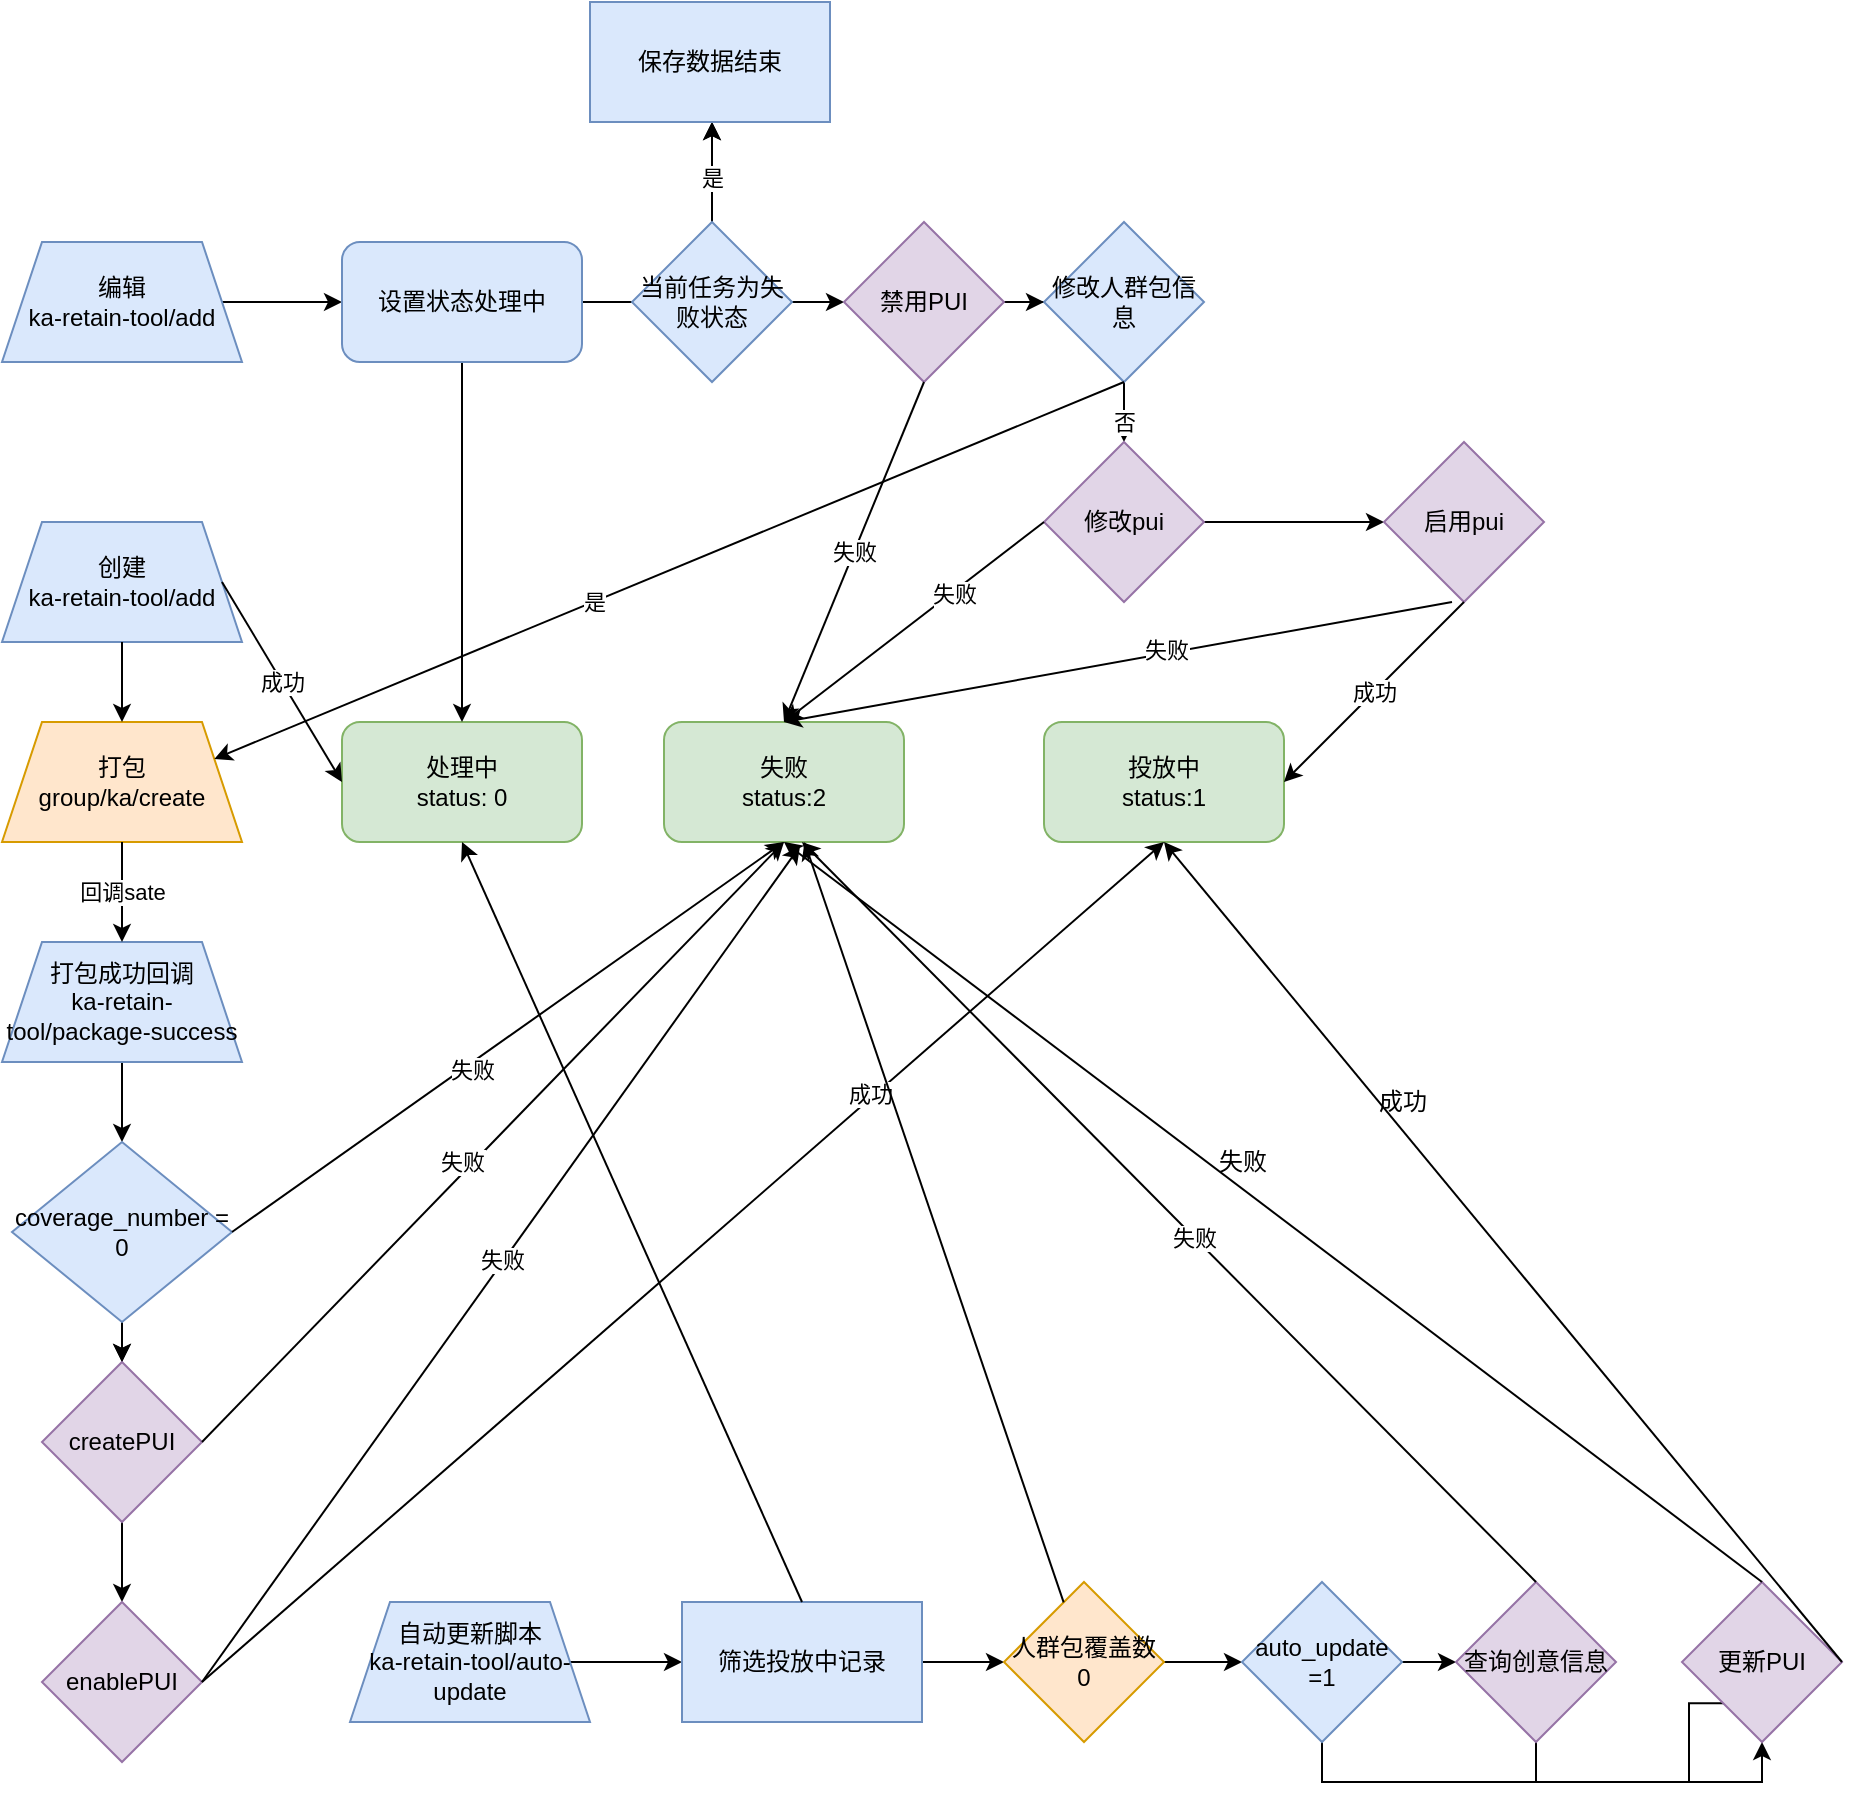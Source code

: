 <mxfile version="14.9.6" type="github">
  <diagram id="nkJ-QGSBY8DG7HO-VsuY" name="Page-1">
    <mxGraphModel dx="2365" dy="2532" grid="1" gridSize="10" guides="1" tooltips="1" connect="1" arrows="1" fold="1" page="1" pageScale="1" pageWidth="827" pageHeight="1169" math="0" shadow="0">
      <root>
        <mxCell id="0" />
        <mxCell id="1" parent="0" />
        <mxCell id="VY6c4FjqXXWUkbKF5zzN-43" value="创建&lt;br&gt;ka-retain-tool/add" style="shape=trapezoid;perimeter=trapezoidPerimeter;whiteSpace=wrap;html=1;fixedSize=1;fillColor=#dae8fc;strokeColor=#6c8ebf;" vertex="1" parent="1">
          <mxGeometry x="100" y="70" width="120" height="60" as="geometry" />
        </mxCell>
        <mxCell id="VY6c4FjqXXWUkbKF5zzN-44" value="打包&lt;br&gt;group/ka/create" style="shape=trapezoid;perimeter=trapezoidPerimeter;whiteSpace=wrap;html=1;fixedSize=1;fillColor=#ffe6cc;strokeColor=#d79b00;" vertex="1" parent="1">
          <mxGeometry x="100" y="170" width="120" height="60" as="geometry" />
        </mxCell>
        <mxCell id="VY6c4FjqXXWUkbKF5zzN-45" value="" style="endArrow=classic;html=1;exitX=0.5;exitY=1;exitDx=0;exitDy=0;entryX=0.5;entryY=0;entryDx=0;entryDy=0;" edge="1" parent="1" source="VY6c4FjqXXWUkbKF5zzN-43" target="VY6c4FjqXXWUkbKF5zzN-44">
          <mxGeometry width="50" height="50" relative="1" as="geometry">
            <mxPoint x="250" y="330" as="sourcePoint" />
            <mxPoint x="300" y="280" as="targetPoint" />
          </mxGeometry>
        </mxCell>
        <mxCell id="VY6c4FjqXXWUkbKF5zzN-147" style="edgeStyle=orthogonalEdgeStyle;rounded=0;orthogonalLoop=1;jettySize=auto;html=1;exitX=0.5;exitY=1;exitDx=0;exitDy=0;entryX=0.5;entryY=0;entryDx=0;entryDy=0;" edge="1" parent="1" source="VY6c4FjqXXWUkbKF5zzN-49" target="VY6c4FjqXXWUkbKF5zzN-61">
          <mxGeometry relative="1" as="geometry" />
        </mxCell>
        <mxCell id="VY6c4FjqXXWUkbKF5zzN-49" value="打包成功回调&lt;br&gt;ka-retain-tool/package-success" style="shape=trapezoid;perimeter=trapezoidPerimeter;whiteSpace=wrap;html=1;fixedSize=1;fillColor=#dae8fc;strokeColor=#6c8ebf;" vertex="1" parent="1">
          <mxGeometry x="100" y="280" width="120" height="60" as="geometry" />
        </mxCell>
        <mxCell id="VY6c4FjqXXWUkbKF5zzN-50" value="回调sate" style="endArrow=classic;html=1;" edge="1" parent="1" source="VY6c4FjqXXWUkbKF5zzN-44" target="VY6c4FjqXXWUkbKF5zzN-49">
          <mxGeometry width="50" height="50" relative="1" as="geometry">
            <mxPoint x="330" y="390" as="sourcePoint" />
            <mxPoint x="380" y="340" as="targetPoint" />
          </mxGeometry>
        </mxCell>
        <mxCell id="VY6c4FjqXXWUkbKF5zzN-148" style="edgeStyle=orthogonalEdgeStyle;rounded=0;orthogonalLoop=1;jettySize=auto;html=1;exitX=0.5;exitY=1;exitDx=0;exitDy=0;entryX=0.5;entryY=0;entryDx=0;entryDy=0;" edge="1" parent="1" source="VY6c4FjqXXWUkbKF5zzN-61" target="VY6c4FjqXXWUkbKF5zzN-64">
          <mxGeometry relative="1" as="geometry" />
        </mxCell>
        <mxCell id="VY6c4FjqXXWUkbKF5zzN-153" value="" style="edgeStyle=orthogonalEdgeStyle;rounded=0;orthogonalLoop=1;jettySize=auto;html=1;" edge="1" parent="1" source="VY6c4FjqXXWUkbKF5zzN-61" target="VY6c4FjqXXWUkbKF5zzN-64">
          <mxGeometry relative="1" as="geometry" />
        </mxCell>
        <mxCell id="VY6c4FjqXXWUkbKF5zzN-61" value="coverage_number = 0" style="rhombus;whiteSpace=wrap;html=1;fillColor=#dae8fc;strokeColor=#6c8ebf;" vertex="1" parent="1">
          <mxGeometry x="105" y="380" width="110" height="90" as="geometry" />
        </mxCell>
        <mxCell id="VY6c4FjqXXWUkbKF5zzN-69" value="" style="edgeStyle=orthogonalEdgeStyle;rounded=0;orthogonalLoop=1;jettySize=auto;html=1;" edge="1" parent="1" source="VY6c4FjqXXWUkbKF5zzN-64" target="VY6c4FjqXXWUkbKF5zzN-68">
          <mxGeometry relative="1" as="geometry" />
        </mxCell>
        <mxCell id="VY6c4FjqXXWUkbKF5zzN-64" value="createPUI" style="rhombus;whiteSpace=wrap;html=1;fillColor=#e1d5e7;strokeColor=#9673a6;" vertex="1" parent="1">
          <mxGeometry x="120" y="490" width="80" height="80" as="geometry" />
        </mxCell>
        <mxCell id="VY6c4FjqXXWUkbKF5zzN-68" value="enablePUI" style="rhombus;whiteSpace=wrap;html=1;fillColor=#e1d5e7;strokeColor=#9673a6;" vertex="1" parent="1">
          <mxGeometry x="120" y="610" width="80" height="80" as="geometry" />
        </mxCell>
        <mxCell id="VY6c4FjqXXWUkbKF5zzN-85" style="edgeStyle=orthogonalEdgeStyle;rounded=0;orthogonalLoop=1;jettySize=auto;html=1;exitX=1;exitY=0.5;exitDx=0;exitDy=0;" edge="1" parent="1" source="VY6c4FjqXXWUkbKF5zzN-84">
          <mxGeometry relative="1" as="geometry">
            <mxPoint x="270" y="-40" as="targetPoint" />
          </mxGeometry>
        </mxCell>
        <mxCell id="VY6c4FjqXXWUkbKF5zzN-84" value="&lt;span&gt;编辑&lt;br&gt;ka-retain-tool/add&lt;/span&gt;" style="shape=trapezoid;perimeter=trapezoidPerimeter;whiteSpace=wrap;html=1;fixedSize=1;fillColor=#dae8fc;strokeColor=#6c8ebf;" vertex="1" parent="1">
          <mxGeometry x="100" y="-70" width="120" height="60" as="geometry" />
        </mxCell>
        <mxCell id="VY6c4FjqXXWUkbKF5zzN-86" value="处理中&lt;br&gt;status: 0" style="rounded=1;whiteSpace=wrap;html=1;fillColor=#d5e8d4;strokeColor=#82b366;" vertex="1" parent="1">
          <mxGeometry x="270" y="170" width="120" height="60" as="geometry" />
        </mxCell>
        <mxCell id="VY6c4FjqXXWUkbKF5zzN-87" value="成功" style="endArrow=classic;html=1;exitX=1;exitY=0.5;exitDx=0;exitDy=0;entryX=0;entryY=0.5;entryDx=0;entryDy=0;" edge="1" parent="1" source="VY6c4FjqXXWUkbKF5zzN-43" target="VY6c4FjqXXWUkbKF5zzN-86">
          <mxGeometry width="50" height="50" relative="1" as="geometry">
            <mxPoint x="410" y="240" as="sourcePoint" />
            <mxPoint x="460" y="190" as="targetPoint" />
          </mxGeometry>
        </mxCell>
        <mxCell id="VY6c4FjqXXWUkbKF5zzN-88" value="投放中&lt;br&gt;status:1" style="rounded=1;whiteSpace=wrap;html=1;fillColor=#d5e8d4;strokeColor=#82b366;" vertex="1" parent="1">
          <mxGeometry x="621" y="170" width="120" height="60" as="geometry" />
        </mxCell>
        <mxCell id="VY6c4FjqXXWUkbKF5zzN-89" value="失败&lt;br&gt;status:2" style="rounded=1;whiteSpace=wrap;html=1;fillColor=#d5e8d4;strokeColor=#82b366;" vertex="1" parent="1">
          <mxGeometry x="431" y="170" width="120" height="60" as="geometry" />
        </mxCell>
        <mxCell id="VY6c4FjqXXWUkbKF5zzN-92" value="" style="endArrow=classic;html=1;exitX=1;exitY=0.5;exitDx=0;exitDy=0;entryX=0.5;entryY=1;entryDx=0;entryDy=0;" edge="1" parent="1" source="VY6c4FjqXXWUkbKF5zzN-61" target="VY6c4FjqXXWUkbKF5zzN-89">
          <mxGeometry width="50" height="50" relative="1" as="geometry">
            <mxPoint x="411" y="240" as="sourcePoint" />
            <mxPoint x="461" y="190" as="targetPoint" />
          </mxGeometry>
        </mxCell>
        <mxCell id="VY6c4FjqXXWUkbKF5zzN-96" value="失败" style="edgeLabel;html=1;align=center;verticalAlign=middle;resizable=0;points=[];" vertex="1" connectable="0" parent="VY6c4FjqXXWUkbKF5zzN-92">
          <mxGeometry x="-0.145" y="-3" relative="1" as="geometry">
            <mxPoint as="offset" />
          </mxGeometry>
        </mxCell>
        <mxCell id="VY6c4FjqXXWUkbKF5zzN-93" value="" style="endArrow=classic;html=1;exitX=1;exitY=0.5;exitDx=0;exitDy=0;entryX=0.5;entryY=1;entryDx=0;entryDy=0;" edge="1" parent="1" source="VY6c4FjqXXWUkbKF5zzN-64" target="VY6c4FjqXXWUkbKF5zzN-89">
          <mxGeometry width="50" height="50" relative="1" as="geometry">
            <mxPoint x="661" y="370" as="sourcePoint" />
            <mxPoint x="641" y="230" as="targetPoint" />
          </mxGeometry>
        </mxCell>
        <mxCell id="VY6c4FjqXXWUkbKF5zzN-97" value="失败" style="edgeLabel;html=1;align=center;verticalAlign=middle;resizable=0;points=[];" vertex="1" connectable="0" parent="VY6c4FjqXXWUkbKF5zzN-93">
          <mxGeometry x="-0.086" y="4" relative="1" as="geometry">
            <mxPoint as="offset" />
          </mxGeometry>
        </mxCell>
        <mxCell id="VY6c4FjqXXWUkbKF5zzN-94" value="" style="endArrow=classic;html=1;exitX=1;exitY=0.5;exitDx=0;exitDy=0;entryX=0.567;entryY=1.033;entryDx=0;entryDy=0;entryPerimeter=0;" edge="1" parent="1" source="VY6c4FjqXXWUkbKF5zzN-68" target="VY6c4FjqXXWUkbKF5zzN-89">
          <mxGeometry width="50" height="50" relative="1" as="geometry">
            <mxPoint x="671" y="380" as="sourcePoint" />
            <mxPoint x="651" y="240" as="targetPoint" />
          </mxGeometry>
        </mxCell>
        <mxCell id="VY6c4FjqXXWUkbKF5zzN-98" value="失败" style="edgeLabel;html=1;align=center;verticalAlign=middle;resizable=0;points=[];" vertex="1" connectable="0" parent="VY6c4FjqXXWUkbKF5zzN-94">
          <mxGeometry x="0.007" y="1" relative="1" as="geometry">
            <mxPoint as="offset" />
          </mxGeometry>
        </mxCell>
        <mxCell id="VY6c4FjqXXWUkbKF5zzN-102" value="" style="endArrow=classic;html=1;exitX=1;exitY=0.5;exitDx=0;exitDy=0;entryX=0.5;entryY=1;entryDx=0;entryDy=0;" edge="1" parent="1" source="VY6c4FjqXXWUkbKF5zzN-68" target="VY6c4FjqXXWUkbKF5zzN-88">
          <mxGeometry width="50" height="50" relative="1" as="geometry">
            <mxPoint x="411" y="240" as="sourcePoint" />
            <mxPoint x="461" y="190" as="targetPoint" />
          </mxGeometry>
        </mxCell>
        <mxCell id="VY6c4FjqXXWUkbKF5zzN-103" value="成功" style="edgeLabel;html=1;align=center;verticalAlign=middle;resizable=0;points=[];" vertex="1" connectable="0" parent="VY6c4FjqXXWUkbKF5zzN-102">
          <mxGeometry x="0.392" y="2" relative="1" as="geometry">
            <mxPoint as="offset" />
          </mxGeometry>
        </mxCell>
        <mxCell id="VY6c4FjqXXWUkbKF5zzN-106" style="edgeStyle=orthogonalEdgeStyle;rounded=0;orthogonalLoop=1;jettySize=auto;html=1;exitX=0.5;exitY=1;exitDx=0;exitDy=0;entryX=0.5;entryY=0;entryDx=0;entryDy=0;" edge="1" parent="1" source="VY6c4FjqXXWUkbKF5zzN-105" target="VY6c4FjqXXWUkbKF5zzN-86">
          <mxGeometry relative="1" as="geometry" />
        </mxCell>
        <mxCell id="VY6c4FjqXXWUkbKF5zzN-110" value="" style="edgeStyle=orthogonalEdgeStyle;rounded=0;orthogonalLoop=1;jettySize=auto;html=1;" edge="1" parent="1" source="VY6c4FjqXXWUkbKF5zzN-105">
          <mxGeometry relative="1" as="geometry">
            <mxPoint x="470" y="-40" as="targetPoint" />
          </mxGeometry>
        </mxCell>
        <mxCell id="VY6c4FjqXXWUkbKF5zzN-105" value="设置状态处理中" style="rounded=1;whiteSpace=wrap;html=1;fillColor=#dae8fc;strokeColor=#6c8ebf;" vertex="1" parent="1">
          <mxGeometry x="270" y="-70" width="120" height="60" as="geometry" />
        </mxCell>
        <mxCell id="VY6c4FjqXXWUkbKF5zzN-113" value="" style="edgeStyle=orthogonalEdgeStyle;rounded=0;orthogonalLoop=1;jettySize=auto;html=1;" edge="1" parent="1" source="VY6c4FjqXXWUkbKF5zzN-111">
          <mxGeometry relative="1" as="geometry">
            <mxPoint x="455" y="-130" as="targetPoint" />
          </mxGeometry>
        </mxCell>
        <mxCell id="VY6c4FjqXXWUkbKF5zzN-114" value="" style="edgeStyle=orthogonalEdgeStyle;rounded=0;orthogonalLoop=1;jettySize=auto;html=1;" edge="1" parent="1" source="VY6c4FjqXXWUkbKF5zzN-111">
          <mxGeometry relative="1" as="geometry">
            <mxPoint x="455" y="-130" as="targetPoint" />
          </mxGeometry>
        </mxCell>
        <mxCell id="VY6c4FjqXXWUkbKF5zzN-115" value="是" style="edgeLabel;html=1;align=center;verticalAlign=middle;resizable=0;points=[];" vertex="1" connectable="0" parent="VY6c4FjqXXWUkbKF5zzN-114">
          <mxGeometry x="-0.133" relative="1" as="geometry">
            <mxPoint as="offset" />
          </mxGeometry>
        </mxCell>
        <mxCell id="VY6c4FjqXXWUkbKF5zzN-119" value="" style="edgeStyle=orthogonalEdgeStyle;rounded=0;orthogonalLoop=1;jettySize=auto;html=1;" edge="1" parent="1" source="VY6c4FjqXXWUkbKF5zzN-111" target="VY6c4FjqXXWUkbKF5zzN-118">
          <mxGeometry relative="1" as="geometry" />
        </mxCell>
        <mxCell id="VY6c4FjqXXWUkbKF5zzN-111" value="当前任务为失败状态" style="rhombus;whiteSpace=wrap;html=1;fillColor=#dae8fc;strokeColor=#6c8ebf;" vertex="1" parent="1">
          <mxGeometry x="415" y="-80" width="80" height="80" as="geometry" />
        </mxCell>
        <mxCell id="VY6c4FjqXXWUkbKF5zzN-112" value="保存数据结束" style="whiteSpace=wrap;html=1;fillColor=#dae8fc;strokeColor=#6c8ebf;" vertex="1" parent="1">
          <mxGeometry x="394" y="-190" width="120" height="60" as="geometry" />
        </mxCell>
        <mxCell id="VY6c4FjqXXWUkbKF5zzN-123" value="" style="edgeStyle=orthogonalEdgeStyle;rounded=0;orthogonalLoop=1;jettySize=auto;html=1;" edge="1" parent="1" source="VY6c4FjqXXWUkbKF5zzN-118" target="VY6c4FjqXXWUkbKF5zzN-122">
          <mxGeometry relative="1" as="geometry" />
        </mxCell>
        <mxCell id="VY6c4FjqXXWUkbKF5zzN-118" value="禁用PUI" style="rhombus;whiteSpace=wrap;html=1;fillColor=#e1d5e7;strokeColor=#9673a6;" vertex="1" parent="1">
          <mxGeometry x="521" y="-80" width="80" height="80" as="geometry" />
        </mxCell>
        <mxCell id="VY6c4FjqXXWUkbKF5zzN-121" value="失败" style="endArrow=classic;html=1;exitX=0.5;exitY=1;exitDx=0;exitDy=0;entryX=0.5;entryY=0;entryDx=0;entryDy=0;" edge="1" parent="1" source="VY6c4FjqXXWUkbKF5zzN-118" target="VY6c4FjqXXWUkbKF5zzN-89">
          <mxGeometry width="50" height="50" relative="1" as="geometry">
            <mxPoint x="481" y="180" as="sourcePoint" />
            <mxPoint x="531" y="130" as="targetPoint" />
            <Array as="points" />
          </mxGeometry>
        </mxCell>
        <mxCell id="VY6c4FjqXXWUkbKF5zzN-125" value="" style="edgeStyle=orthogonalEdgeStyle;rounded=0;orthogonalLoop=1;jettySize=auto;html=1;" edge="1" parent="1" source="VY6c4FjqXXWUkbKF5zzN-122" target="VY6c4FjqXXWUkbKF5zzN-124">
          <mxGeometry relative="1" as="geometry" />
        </mxCell>
        <mxCell id="VY6c4FjqXXWUkbKF5zzN-132" value="否" style="edgeLabel;html=1;align=center;verticalAlign=middle;resizable=0;points=[];" vertex="1" connectable="0" parent="VY6c4FjqXXWUkbKF5zzN-125">
          <mxGeometry x="-0.2" relative="1" as="geometry">
            <mxPoint as="offset" />
          </mxGeometry>
        </mxCell>
        <mxCell id="VY6c4FjqXXWUkbKF5zzN-122" value="修改人群包信息" style="rhombus;whiteSpace=wrap;html=1;fillColor=#dae8fc;strokeColor=#6c8ebf;" vertex="1" parent="1">
          <mxGeometry x="621" y="-80" width="80" height="80" as="geometry" />
        </mxCell>
        <mxCell id="VY6c4FjqXXWUkbKF5zzN-128" value="" style="edgeStyle=orthogonalEdgeStyle;rounded=0;orthogonalLoop=1;jettySize=auto;html=1;" edge="1" parent="1" source="VY6c4FjqXXWUkbKF5zzN-124" target="VY6c4FjqXXWUkbKF5zzN-127">
          <mxGeometry relative="1" as="geometry" />
        </mxCell>
        <mxCell id="VY6c4FjqXXWUkbKF5zzN-124" value="修改pui" style="rhombus;whiteSpace=wrap;html=1;fillColor=#e1d5e7;strokeColor=#9673a6;" vertex="1" parent="1">
          <mxGeometry x="621" y="30" width="80" height="80" as="geometry" />
        </mxCell>
        <mxCell id="VY6c4FjqXXWUkbKF5zzN-127" value="启用pui" style="rhombus;whiteSpace=wrap;html=1;fillColor=#e1d5e7;strokeColor=#9673a6;" vertex="1" parent="1">
          <mxGeometry x="791" y="30" width="80" height="80" as="geometry" />
        </mxCell>
        <mxCell id="VY6c4FjqXXWUkbKF5zzN-136" value="" style="endArrow=classic;html=1;exitX=0;exitY=0.5;exitDx=0;exitDy=0;" edge="1" parent="1" source="VY6c4FjqXXWUkbKF5zzN-124">
          <mxGeometry width="50" height="50" relative="1" as="geometry">
            <mxPoint x="571" y="190" as="sourcePoint" />
            <mxPoint x="491" y="170" as="targetPoint" />
          </mxGeometry>
        </mxCell>
        <mxCell id="VY6c4FjqXXWUkbKF5zzN-137" value="失败" style="edgeLabel;html=1;align=center;verticalAlign=middle;resizable=0;points=[];" vertex="1" connectable="0" parent="VY6c4FjqXXWUkbKF5zzN-136">
          <mxGeometry x="-0.297" y="1" relative="1" as="geometry">
            <mxPoint as="offset" />
          </mxGeometry>
        </mxCell>
        <mxCell id="VY6c4FjqXXWUkbKF5zzN-142" value="成功" style="endArrow=classic;html=1;exitX=0.5;exitY=1;exitDx=0;exitDy=0;entryX=1;entryY=0.5;entryDx=0;entryDy=0;" edge="1" parent="1" source="VY6c4FjqXXWUkbKF5zzN-127" target="VY6c4FjqXXWUkbKF5zzN-88">
          <mxGeometry width="50" height="50" relative="1" as="geometry">
            <mxPoint x="881" y="160" as="sourcePoint" />
            <mxPoint x="931" y="110" as="targetPoint" />
            <Array as="points" />
          </mxGeometry>
        </mxCell>
        <mxCell id="VY6c4FjqXXWUkbKF5zzN-144" value="" style="endArrow=classic;html=1;exitX=0.425;exitY=1;exitDx=0;exitDy=0;exitPerimeter=0;entryX=0.5;entryY=0;entryDx=0;entryDy=0;" edge="1" parent="1" source="VY6c4FjqXXWUkbKF5zzN-127" target="VY6c4FjqXXWUkbKF5zzN-89">
          <mxGeometry width="50" height="50" relative="1" as="geometry">
            <mxPoint x="561" y="210" as="sourcePoint" />
            <mxPoint x="611" y="160" as="targetPoint" />
          </mxGeometry>
        </mxCell>
        <mxCell id="VY6c4FjqXXWUkbKF5zzN-145" value="失败" style="edgeLabel;html=1;align=center;verticalAlign=middle;resizable=0;points=[];" vertex="1" connectable="0" parent="VY6c4FjqXXWUkbKF5zzN-144">
          <mxGeometry x="-0.145" y="-2" relative="1" as="geometry">
            <mxPoint as="offset" />
          </mxGeometry>
        </mxCell>
        <mxCell id="VY6c4FjqXXWUkbKF5zzN-151" value="" style="endArrow=classic;html=1;exitX=0.5;exitY=1;exitDx=0;exitDy=0;entryX=1;entryY=0.25;entryDx=0;entryDy=0;" edge="1" parent="1" source="VY6c4FjqXXWUkbKF5zzN-122" target="VY6c4FjqXXWUkbKF5zzN-44">
          <mxGeometry width="50" height="50" relative="1" as="geometry">
            <mxPoint x="480" y="50" as="sourcePoint" />
            <mxPoint x="530" as="targetPoint" />
          </mxGeometry>
        </mxCell>
        <mxCell id="VY6c4FjqXXWUkbKF5zzN-152" value="是" style="edgeLabel;html=1;align=center;verticalAlign=middle;resizable=0;points=[];" vertex="1" connectable="0" parent="VY6c4FjqXXWUkbKF5zzN-151">
          <mxGeometry x="0.167" relative="1" as="geometry">
            <mxPoint as="offset" />
          </mxGeometry>
        </mxCell>
        <mxCell id="VY6c4FjqXXWUkbKF5zzN-156" value="" style="edgeStyle=orthogonalEdgeStyle;rounded=0;orthogonalLoop=1;jettySize=auto;html=1;" edge="1" parent="1" source="VY6c4FjqXXWUkbKF5zzN-154" target="VY6c4FjqXXWUkbKF5zzN-155">
          <mxGeometry relative="1" as="geometry" />
        </mxCell>
        <mxCell id="VY6c4FjqXXWUkbKF5zzN-154" value="自动更新脚本&lt;br&gt;ka-retain-tool/auto-update" style="shape=trapezoid;perimeter=trapezoidPerimeter;whiteSpace=wrap;html=1;fixedSize=1;fillColor=#dae8fc;strokeColor=#6c8ebf;" vertex="1" parent="1">
          <mxGeometry x="274" y="610" width="120" height="60" as="geometry" />
        </mxCell>
        <mxCell id="VY6c4FjqXXWUkbKF5zzN-162" value="" style="edgeStyle=orthogonalEdgeStyle;rounded=0;orthogonalLoop=1;jettySize=auto;html=1;" edge="1" parent="1" source="VY6c4FjqXXWUkbKF5zzN-155">
          <mxGeometry relative="1" as="geometry">
            <mxPoint x="601.0" y="640" as="targetPoint" />
          </mxGeometry>
        </mxCell>
        <mxCell id="VY6c4FjqXXWUkbKF5zzN-155" value="筛选投放中记录" style="whiteSpace=wrap;html=1;strokeColor=#6c8ebf;fillColor=#dae8fc;" vertex="1" parent="1">
          <mxGeometry x="440" y="610" width="120" height="60" as="geometry" />
        </mxCell>
        <mxCell id="VY6c4FjqXXWUkbKF5zzN-158" value="" style="endArrow=classic;html=1;exitX=0.5;exitY=0;exitDx=0;exitDy=0;entryX=0.5;entryY=1;entryDx=0;entryDy=0;" edge="1" parent="1" source="VY6c4FjqXXWUkbKF5zzN-155" target="VY6c4FjqXXWUkbKF5zzN-86">
          <mxGeometry width="50" height="50" relative="1" as="geometry">
            <mxPoint x="590" y="490" as="sourcePoint" />
            <mxPoint x="640" y="440" as="targetPoint" />
          </mxGeometry>
        </mxCell>
        <mxCell id="VY6c4FjqXXWUkbKF5zzN-166" value="" style="edgeStyle=orthogonalEdgeStyle;rounded=0;orthogonalLoop=1;jettySize=auto;html=1;" edge="1" parent="1" source="VY6c4FjqXXWUkbKF5zzN-163" target="VY6c4FjqXXWUkbKF5zzN-165">
          <mxGeometry relative="1" as="geometry" />
        </mxCell>
        <mxCell id="VY6c4FjqXXWUkbKF5zzN-163" value="人群包覆盖数0" style="rhombus;whiteSpace=wrap;html=1;fillColor=#ffe6cc;strokeColor=#d79b00;" vertex="1" parent="1">
          <mxGeometry x="601" y="600" width="80" height="80" as="geometry" />
        </mxCell>
        <mxCell id="VY6c4FjqXXWUkbKF5zzN-164" value="" style="endArrow=classic;html=1;" edge="1" parent="1" source="VY6c4FjqXXWUkbKF5zzN-163" target="VY6c4FjqXXWUkbKF5zzN-89">
          <mxGeometry width="50" height="50" relative="1" as="geometry">
            <mxPoint x="600" y="450" as="sourcePoint" />
            <mxPoint x="650" y="400" as="targetPoint" />
          </mxGeometry>
        </mxCell>
        <mxCell id="VY6c4FjqXXWUkbKF5zzN-168" value="" style="edgeStyle=orthogonalEdgeStyle;rounded=0;orthogonalLoop=1;jettySize=auto;html=1;" edge="1" parent="1" source="VY6c4FjqXXWUkbKF5zzN-165" target="VY6c4FjqXXWUkbKF5zzN-167">
          <mxGeometry relative="1" as="geometry" />
        </mxCell>
        <mxCell id="VY6c4FjqXXWUkbKF5zzN-174" style="edgeStyle=orthogonalEdgeStyle;rounded=0;orthogonalLoop=1;jettySize=auto;html=1;exitX=0.5;exitY=1;exitDx=0;exitDy=0;entryX=0.5;entryY=1;entryDx=0;entryDy=0;" edge="1" parent="1" source="VY6c4FjqXXWUkbKF5zzN-165" target="VY6c4FjqXXWUkbKF5zzN-172">
          <mxGeometry relative="1" as="geometry" />
        </mxCell>
        <mxCell id="VY6c4FjqXXWUkbKF5zzN-165" value="auto_update&lt;br&gt;=1" style="rhombus;whiteSpace=wrap;html=1;fillColor=#dae8fc;strokeColor=#6c8ebf;" vertex="1" parent="1">
          <mxGeometry x="720" y="600" width="80" height="80" as="geometry" />
        </mxCell>
        <mxCell id="VY6c4FjqXXWUkbKF5zzN-176" style="edgeStyle=orthogonalEdgeStyle;rounded=0;orthogonalLoop=1;jettySize=auto;html=1;exitX=0.5;exitY=1;exitDx=0;exitDy=0;" edge="1" parent="1" source="VY6c4FjqXXWUkbKF5zzN-167">
          <mxGeometry relative="1" as="geometry">
            <mxPoint x="980" y="680.588" as="targetPoint" />
          </mxGeometry>
        </mxCell>
        <mxCell id="VY6c4FjqXXWUkbKF5zzN-167" value="查询创意信息" style="rhombus;whiteSpace=wrap;html=1;fillColor=#e1d5e7;strokeColor=#9673a6;" vertex="1" parent="1">
          <mxGeometry x="827" y="600" width="80" height="80" as="geometry" />
        </mxCell>
        <mxCell id="VY6c4FjqXXWUkbKF5zzN-170" value="" style="endArrow=classic;html=1;exitX=0.5;exitY=0;exitDx=0;exitDy=0;" edge="1" parent="1" source="VY6c4FjqXXWUkbKF5zzN-167">
          <mxGeometry width="50" height="50" relative="1" as="geometry">
            <mxPoint x="600" y="580" as="sourcePoint" />
            <mxPoint x="500" y="230" as="targetPoint" />
          </mxGeometry>
        </mxCell>
        <mxCell id="VY6c4FjqXXWUkbKF5zzN-171" value="失败" style="edgeLabel;html=1;align=center;verticalAlign=middle;resizable=0;points=[];" vertex="1" connectable="0" parent="VY6c4FjqXXWUkbKF5zzN-170">
          <mxGeometry x="-0.073" y="1" relative="1" as="geometry">
            <mxPoint y="-1" as="offset" />
          </mxGeometry>
        </mxCell>
        <mxCell id="VY6c4FjqXXWUkbKF5zzN-172" value="更新PUI" style="rhombus;whiteSpace=wrap;html=1;fillColor=#e1d5e7;strokeColor=#9673a6;" vertex="1" parent="1">
          <mxGeometry x="940" y="600" width="80" height="80" as="geometry" />
        </mxCell>
        <mxCell id="VY6c4FjqXXWUkbKF5zzN-178" value="" style="endArrow=classic;html=1;exitX=0.5;exitY=0;exitDx=0;exitDy=0;entryX=0.5;entryY=1;entryDx=0;entryDy=0;" edge="1" parent="1" source="VY6c4FjqXXWUkbKF5zzN-172" target="VY6c4FjqXXWUkbKF5zzN-89">
          <mxGeometry width="50" height="50" relative="1" as="geometry">
            <mxPoint x="800" y="550" as="sourcePoint" />
            <mxPoint x="850" y="500" as="targetPoint" />
          </mxGeometry>
        </mxCell>
        <mxCell id="VY6c4FjqXXWUkbKF5zzN-180" value="" style="endArrow=classic;html=1;exitX=1;exitY=0.5;exitDx=0;exitDy=0;entryX=0.5;entryY=1;entryDx=0;entryDy=0;" edge="1" parent="1" source="VY6c4FjqXXWUkbKF5zzN-172" target="VY6c4FjqXXWUkbKF5zzN-88">
          <mxGeometry width="50" height="50" relative="1" as="geometry">
            <mxPoint x="1000" y="450" as="sourcePoint" />
            <mxPoint x="1050" y="400" as="targetPoint" />
          </mxGeometry>
        </mxCell>
        <mxCell id="VY6c4FjqXXWUkbKF5zzN-181" value="成功" style="text;html=1;align=center;verticalAlign=middle;resizable=0;points=[];autosize=1;strokeColor=none;" vertex="1" parent="1">
          <mxGeometry x="780" y="350" width="40" height="20" as="geometry" />
        </mxCell>
        <mxCell id="VY6c4FjqXXWUkbKF5zzN-182" value="失败" style="text;html=1;align=center;verticalAlign=middle;resizable=0;points=[];autosize=1;strokeColor=none;" vertex="1" parent="1">
          <mxGeometry x="700" y="380" width="40" height="20" as="geometry" />
        </mxCell>
      </root>
    </mxGraphModel>
  </diagram>
</mxfile>
